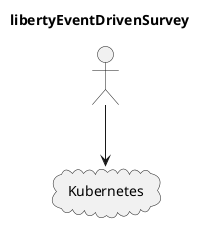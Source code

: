 @startuml

title libertyEventDrivenSurvey

skinparam monochrome true
skinparam DefaultTextAlignment center
scale 1.0

actor user1 as " "

cloud kubernetes as "Kubernetes" {
}

user1 --> kubernetes

@enduml

